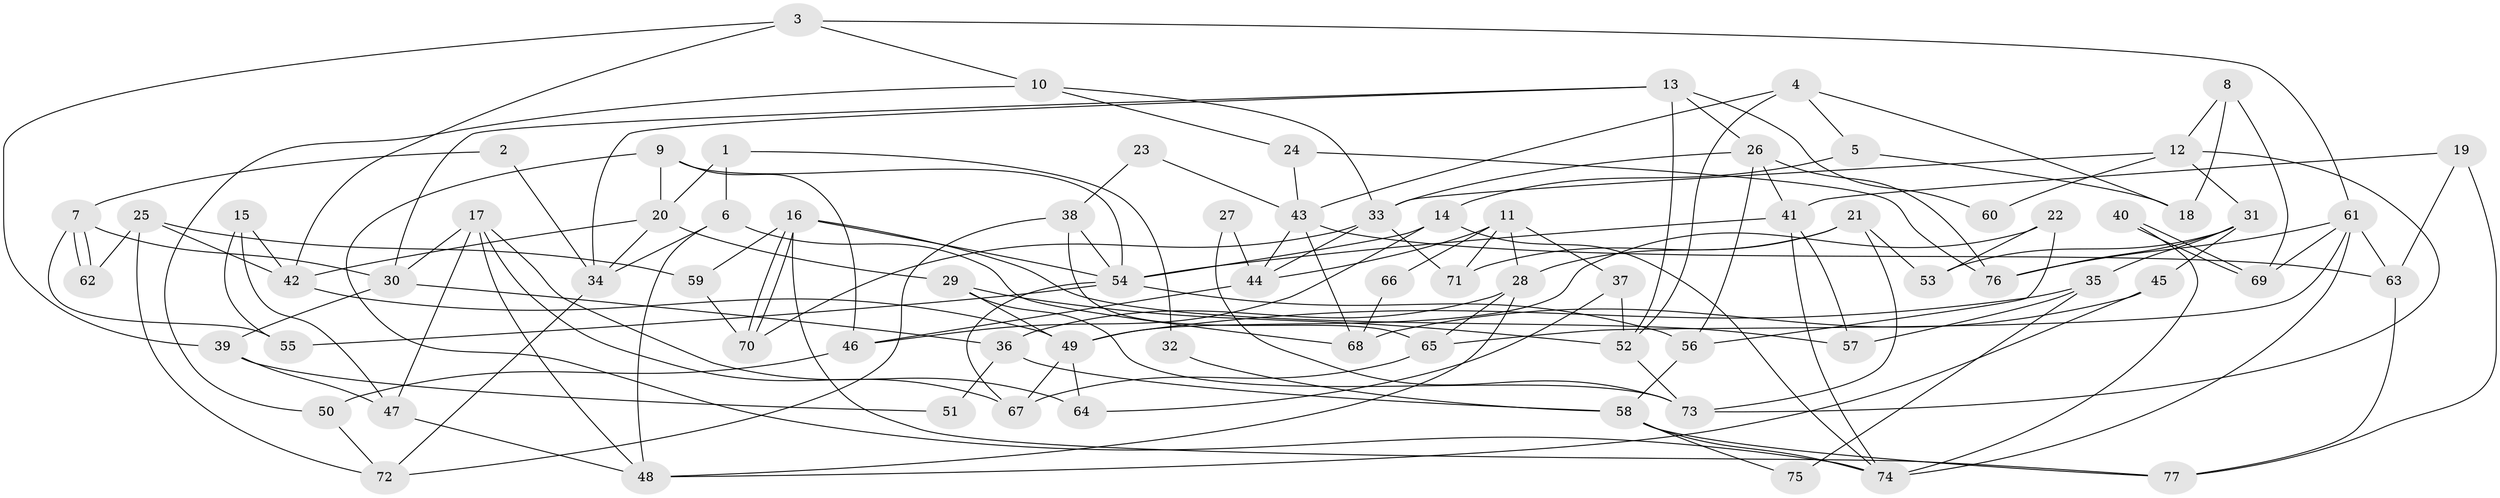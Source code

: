 // Generated by graph-tools (version 1.1) at 2025/11/02/27/25 16:11:24]
// undirected, 77 vertices, 154 edges
graph export_dot {
graph [start="1"]
  node [color=gray90,style=filled];
  1;
  2;
  3;
  4;
  5;
  6;
  7;
  8;
  9;
  10;
  11;
  12;
  13;
  14;
  15;
  16;
  17;
  18;
  19;
  20;
  21;
  22;
  23;
  24;
  25;
  26;
  27;
  28;
  29;
  30;
  31;
  32;
  33;
  34;
  35;
  36;
  37;
  38;
  39;
  40;
  41;
  42;
  43;
  44;
  45;
  46;
  47;
  48;
  49;
  50;
  51;
  52;
  53;
  54;
  55;
  56;
  57;
  58;
  59;
  60;
  61;
  62;
  63;
  64;
  65;
  66;
  67;
  68;
  69;
  70;
  71;
  72;
  73;
  74;
  75;
  76;
  77;
  1 -- 6;
  1 -- 20;
  1 -- 32;
  2 -- 34;
  2 -- 7;
  3 -- 39;
  3 -- 42;
  3 -- 10;
  3 -- 61;
  4 -- 5;
  4 -- 43;
  4 -- 18;
  4 -- 52;
  5 -- 14;
  5 -- 18;
  6 -- 34;
  6 -- 48;
  6 -- 68;
  7 -- 30;
  7 -- 62;
  7 -- 62;
  7 -- 55;
  8 -- 12;
  8 -- 69;
  8 -- 18;
  9 -- 20;
  9 -- 54;
  9 -- 46;
  9 -- 74;
  10 -- 33;
  10 -- 24;
  10 -- 50;
  11 -- 28;
  11 -- 44;
  11 -- 37;
  11 -- 66;
  11 -- 71;
  12 -- 31;
  12 -- 33;
  12 -- 60;
  12 -- 73;
  13 -- 52;
  13 -- 26;
  13 -- 30;
  13 -- 34;
  13 -- 60;
  14 -- 54;
  14 -- 46;
  14 -- 74;
  15 -- 47;
  15 -- 55;
  15 -- 42;
  16 -- 70;
  16 -- 70;
  16 -- 77;
  16 -- 54;
  16 -- 57;
  16 -- 59;
  17 -- 64;
  17 -- 67;
  17 -- 30;
  17 -- 47;
  17 -- 48;
  19 -- 41;
  19 -- 63;
  19 -- 77;
  20 -- 42;
  20 -- 34;
  20 -- 29;
  21 -- 73;
  21 -- 28;
  21 -- 53;
  21 -- 71;
  22 -- 49;
  22 -- 56;
  22 -- 53;
  23 -- 43;
  23 -- 38;
  24 -- 76;
  24 -- 43;
  25 -- 42;
  25 -- 59;
  25 -- 62;
  25 -- 72;
  26 -- 56;
  26 -- 33;
  26 -- 41;
  26 -- 76;
  27 -- 73;
  27 -- 44;
  28 -- 65;
  28 -- 36;
  28 -- 48;
  29 -- 73;
  29 -- 49;
  29 -- 52;
  30 -- 36;
  30 -- 39;
  31 -- 76;
  31 -- 53;
  31 -- 35;
  31 -- 45;
  32 -- 58;
  33 -- 71;
  33 -- 44;
  33 -- 70;
  34 -- 72;
  35 -- 57;
  35 -- 49;
  35 -- 75;
  36 -- 58;
  36 -- 51;
  37 -- 52;
  37 -- 64;
  38 -- 54;
  38 -- 65;
  38 -- 72;
  39 -- 47;
  39 -- 51;
  40 -- 69;
  40 -- 69;
  40 -- 74;
  41 -- 74;
  41 -- 54;
  41 -- 57;
  42 -- 49;
  43 -- 68;
  43 -- 44;
  43 -- 63;
  44 -- 46;
  45 -- 48;
  45 -- 68;
  46 -- 50;
  47 -- 48;
  49 -- 64;
  49 -- 67;
  50 -- 72;
  52 -- 73;
  54 -- 55;
  54 -- 56;
  54 -- 67;
  56 -- 58;
  58 -- 74;
  58 -- 77;
  58 -- 75;
  59 -- 70;
  61 -- 74;
  61 -- 63;
  61 -- 65;
  61 -- 69;
  61 -- 76;
  63 -- 77;
  65 -- 67;
  66 -- 68;
}

